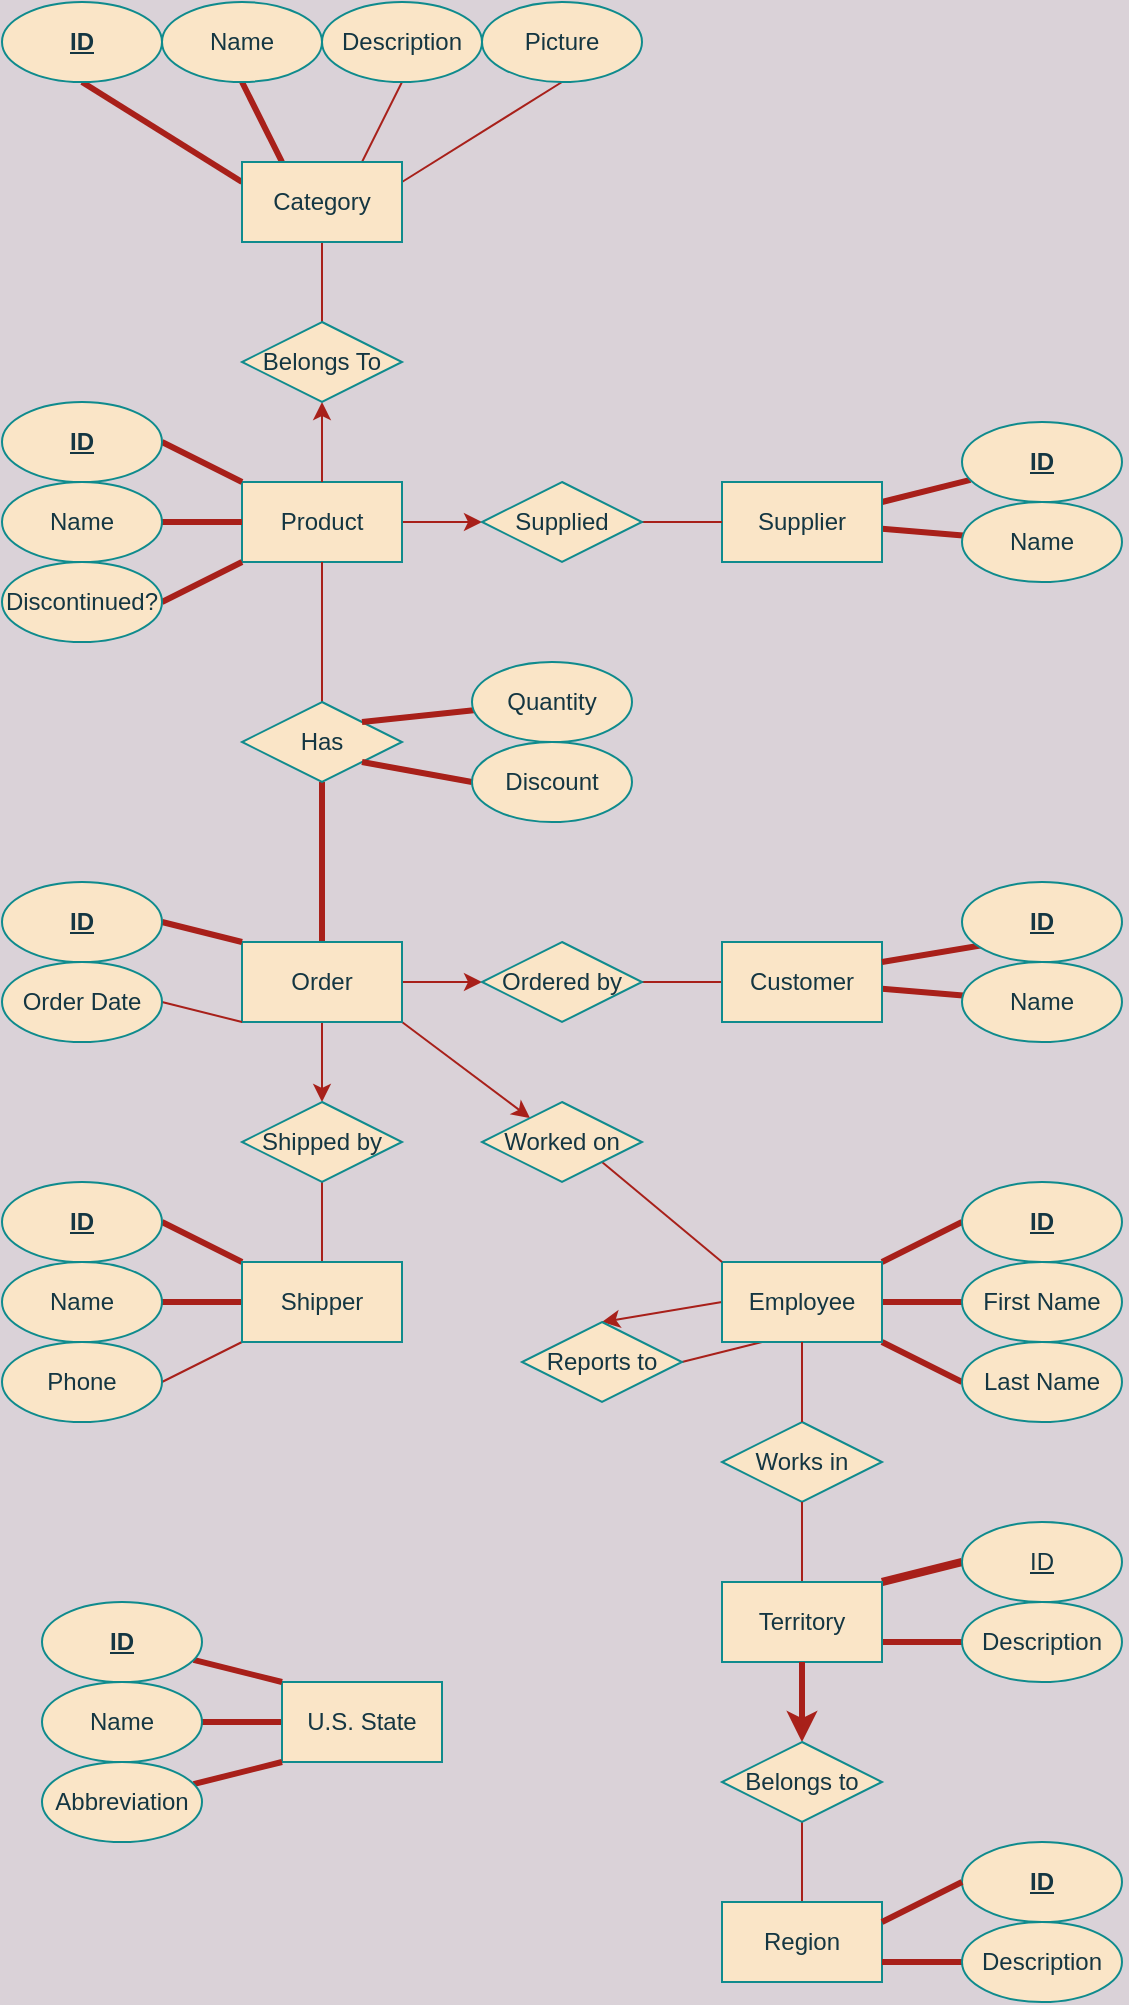 <mxfile>
    <diagram id="SIc_my327JXkKtdNBkHx" name="Page-1">
        <mxGraphModel dx="1452" dy="1822" grid="1" gridSize="10" guides="1" tooltips="1" connect="1" arrows="1" fold="1" page="0" pageScale="1" pageWidth="850" pageHeight="1100" background="#DAD2D8" math="0" shadow="0">
            <root>
                <mxCell id="0"/>
                <mxCell id="1" parent="0"/>
                <mxCell id="254" value="" style="edgeStyle=orthogonalEdgeStyle;rounded=0;orthogonalLoop=1;jettySize=auto;html=1;startArrow=none;startFill=0;endArrow=classic;endFill=1;strokeWidth=1;labelBackgroundColor=#DAD2D8;strokeColor=#A8201A;fontColor=#143642;" parent="1" source="72" target="230" edge="1">
                    <mxGeometry relative="1" as="geometry"/>
                </mxCell>
                <mxCell id="72" value="Product" style="rounded=0;whiteSpace=wrap;html=1;fillColor=#FAE5C7;strokeColor=#0F8B8D;fontColor=#143642;" parent="1" vertex="1">
                    <mxGeometry x="-480" y="-830" width="80" height="40" as="geometry"/>
                </mxCell>
                <mxCell id="84" style="edgeStyle=none;rounded=0;orthogonalLoop=1;jettySize=auto;html=1;exitX=1;exitY=0.5;exitDx=0;exitDy=0;entryX=0;entryY=0;entryDx=0;entryDy=0;startArrow=none;startFill=0;endArrow=none;endFill=0;strokeColor=#A8201A;strokeWidth=3;labelBackgroundColor=#DAD2D8;fontColor=#143642;" parent="1" source="79" target="72" edge="1">
                    <mxGeometry relative="1" as="geometry"/>
                </mxCell>
                <mxCell id="79" value="&lt;u&gt;&lt;b&gt;ID&lt;/b&gt;&lt;/u&gt;" style="ellipse;whiteSpace=wrap;html=1;fillColor=#FAE5C7;strokeColor=#0F8B8D;fontColor=#143642;" parent="1" vertex="1">
                    <mxGeometry x="-600" y="-870" width="80" height="40" as="geometry"/>
                </mxCell>
                <mxCell id="83" style="edgeStyle=none;rounded=0;orthogonalLoop=1;jettySize=auto;html=1;exitX=1;exitY=0.5;exitDx=0;exitDy=0;entryX=0;entryY=1;entryDx=0;entryDy=0;startArrow=none;startFill=0;endArrow=none;endFill=0;strokeColor=#A8201A;strokeWidth=3;labelBackgroundColor=#DAD2D8;fontColor=#143642;" parent="1" source="80" target="72" edge="1">
                    <mxGeometry relative="1" as="geometry"/>
                </mxCell>
                <mxCell id="80" value="Discontinued?" style="ellipse;whiteSpace=wrap;html=1;fillColor=#FAE5C7;strokeColor=#0F8B8D;fontColor=#143642;" parent="1" vertex="1">
                    <mxGeometry x="-600" y="-790" width="80" height="40" as="geometry"/>
                </mxCell>
                <mxCell id="82" style="edgeStyle=none;rounded=0;orthogonalLoop=1;jettySize=auto;html=1;exitX=1;exitY=0.5;exitDx=0;exitDy=0;entryX=0;entryY=0.5;entryDx=0;entryDy=0;startArrow=none;startFill=0;endArrow=none;endFill=0;strokeColor=#A8201A;strokeWidth=3;labelBackgroundColor=#DAD2D8;fontColor=#143642;" parent="1" source="81" target="72" edge="1">
                    <mxGeometry relative="1" as="geometry"/>
                </mxCell>
                <mxCell id="81" value="Name" style="ellipse;whiteSpace=wrap;html=1;fillColor=#FAE5C7;strokeColor=#0F8B8D;fontColor=#143642;" parent="1" vertex="1">
                    <mxGeometry x="-600" y="-830" width="80" height="40" as="geometry"/>
                </mxCell>
                <mxCell id="115" value="" style="edgeStyle=orthogonalEdgeStyle;rounded=0;orthogonalLoop=1;jettySize=auto;html=1;endArrow=none;endFill=0;startArrow=classic;startFill=1;labelBackgroundColor=#DAD2D8;strokeColor=#A8201A;fontColor=#143642;" parent="1" source="93" target="72" edge="1">
                    <mxGeometry relative="1" as="geometry"/>
                </mxCell>
                <mxCell id="116" value="" style="edgeStyle=orthogonalEdgeStyle;rounded=0;orthogonalLoop=1;jettySize=auto;html=1;endArrow=none;endFill=0;labelBackgroundColor=#DAD2D8;strokeColor=#A8201A;fontColor=#143642;" parent="1" source="93" target="95" edge="1">
                    <mxGeometry relative="1" as="geometry"/>
                </mxCell>
                <mxCell id="93" value="Belongs To" style="rhombus;whiteSpace=wrap;html=1;fillColor=#FAE5C7;strokeColor=#0F8B8D;fontColor=#143642;" parent="1" vertex="1">
                    <mxGeometry x="-480" y="-910" width="80" height="40" as="geometry"/>
                </mxCell>
                <mxCell id="100" style="edgeStyle=none;rounded=0;orthogonalLoop=1;jettySize=auto;html=1;exitX=0.25;exitY=0;exitDx=0;exitDy=0;entryX=0.5;entryY=1;entryDx=0;entryDy=0;startArrow=none;startFill=0;endArrow=none;endFill=0;strokeColor=#A8201A;strokeWidth=3;labelBackgroundColor=#DAD2D8;fontColor=#143642;" parent="1" source="95" target="98" edge="1">
                    <mxGeometry relative="1" as="geometry"/>
                </mxCell>
                <mxCell id="101" style="edgeStyle=none;rounded=0;orthogonalLoop=1;jettySize=auto;html=1;exitX=0.75;exitY=0;exitDx=0;exitDy=0;entryX=0.5;entryY=1;entryDx=0;entryDy=0;startArrow=none;startFill=0;endArrow=none;endFill=0;strokeColor=#A8201A;strokeWidth=1;labelBackgroundColor=#DAD2D8;fontColor=#143642;" parent="1" source="95" target="97" edge="1">
                    <mxGeometry relative="1" as="geometry"/>
                </mxCell>
                <mxCell id="102" style="edgeStyle=none;rounded=0;orthogonalLoop=1;jettySize=auto;html=1;exitX=1;exitY=0.25;exitDx=0;exitDy=0;entryX=0.5;entryY=1;entryDx=0;entryDy=0;startArrow=none;startFill=0;endArrow=none;endFill=0;strokeColor=#A8201A;strokeWidth=1;labelBackgroundColor=#DAD2D8;fontColor=#143642;" parent="1" source="95" target="99" edge="1">
                    <mxGeometry relative="1" as="geometry"/>
                </mxCell>
                <mxCell id="103" style="edgeStyle=none;rounded=0;orthogonalLoop=1;jettySize=auto;html=1;exitX=0;exitY=0.25;exitDx=0;exitDy=0;entryX=0.5;entryY=1;entryDx=0;entryDy=0;startArrow=none;startFill=0;endArrow=none;endFill=0;strokeColor=#A8201A;strokeWidth=3;labelBackgroundColor=#DAD2D8;fontColor=#143642;" parent="1" source="95" target="96" edge="1">
                    <mxGeometry relative="1" as="geometry"/>
                </mxCell>
                <mxCell id="95" value="Category" style="rounded=0;whiteSpace=wrap;html=1;fillColor=#FAE5C7;strokeColor=#0F8B8D;fontColor=#143642;" parent="1" vertex="1">
                    <mxGeometry x="-480" y="-990" width="80" height="40" as="geometry"/>
                </mxCell>
                <mxCell id="96" value="&lt;u&gt;&lt;b&gt;ID&lt;/b&gt;&lt;/u&gt;" style="ellipse;whiteSpace=wrap;html=1;fillColor=#FAE5C7;strokeColor=#0F8B8D;fontColor=#143642;" parent="1" vertex="1">
                    <mxGeometry x="-600" y="-1070" width="80" height="40" as="geometry"/>
                </mxCell>
                <mxCell id="97" value="Description" style="ellipse;whiteSpace=wrap;html=1;fillColor=#FAE5C7;strokeColor=#0F8B8D;fontColor=#143642;" parent="1" vertex="1">
                    <mxGeometry x="-440" y="-1070" width="80" height="40" as="geometry"/>
                </mxCell>
                <mxCell id="98" value="Name" style="ellipse;whiteSpace=wrap;html=1;fillColor=#FAE5C7;strokeColor=#0F8B8D;fontColor=#143642;" parent="1" vertex="1">
                    <mxGeometry x="-520" y="-1070" width="80" height="40" as="geometry"/>
                </mxCell>
                <mxCell id="99" value="Picture" style="ellipse;whiteSpace=wrap;html=1;fillColor=#FAE5C7;strokeColor=#0F8B8D;fontColor=#143642;" parent="1" vertex="1">
                    <mxGeometry x="-360" y="-1070" width="80" height="40" as="geometry"/>
                </mxCell>
                <mxCell id="201" value="" style="edgeStyle=orthogonalEdgeStyle;rounded=0;orthogonalLoop=1;jettySize=auto;html=1;endArrow=none;endFill=0;strokeWidth=1;labelBackgroundColor=#DAD2D8;strokeColor=#A8201A;fontColor=#143642;" parent="1" source="121" target="135" edge="1">
                    <mxGeometry relative="1" as="geometry"/>
                </mxCell>
                <mxCell id="225" value="" style="edgeStyle=none;rounded=0;orthogonalLoop=1;jettySize=auto;html=1;endArrow=none;endFill=0;strokeWidth=3;labelBackgroundColor=#DAD2D8;strokeColor=#A8201A;fontColor=#143642;" parent="1" source="121" target="127" edge="1">
                    <mxGeometry relative="1" as="geometry"/>
                </mxCell>
                <mxCell id="121" value="Customer" style="rounded=0;whiteSpace=wrap;html=1;fillColor=#FAE5C7;strokeColor=#0F8B8D;fontColor=#143642;" parent="1" vertex="1">
                    <mxGeometry x="-240" y="-600" width="80" height="40" as="geometry"/>
                </mxCell>
                <mxCell id="122" style="edgeStyle=none;rounded=0;orthogonalLoop=1;jettySize=auto;html=1;exitX=1;exitY=0.5;exitDx=0;exitDy=0;entryX=1;entryY=0.25;entryDx=0;entryDy=0;startArrow=none;startFill=0;endArrow=none;endFill=0;strokeColor=#A8201A;strokeWidth=3;labelBackgroundColor=#DAD2D8;fontColor=#143642;" parent="1" source="123" target="121" edge="1">
                    <mxGeometry relative="1" as="geometry"/>
                </mxCell>
                <mxCell id="123" value="&lt;u&gt;&lt;b&gt;ID&lt;/b&gt;&lt;/u&gt;" style="ellipse;whiteSpace=wrap;html=1;fillColor=#FAE5C7;strokeColor=#0F8B8D;fontColor=#143642;" parent="1" vertex="1">
                    <mxGeometry x="-120" y="-630" width="80" height="40" as="geometry"/>
                </mxCell>
                <mxCell id="127" value="Name" style="ellipse;whiteSpace=wrap;html=1;fillColor=#FAE5C7;strokeColor=#0F8B8D;fontColor=#143642;" parent="1" vertex="1">
                    <mxGeometry x="-120" y="-590" width="80" height="40" as="geometry"/>
                </mxCell>
                <mxCell id="205" value="" style="edgeStyle=orthogonalEdgeStyle;rounded=0;orthogonalLoop=1;jettySize=auto;html=1;endArrow=classic;endFill=1;strokeWidth=1;startArrow=none;startFill=0;labelBackgroundColor=#DAD2D8;strokeColor=#A8201A;fontColor=#143642;" parent="1" source="129" target="204" edge="1">
                    <mxGeometry relative="1" as="geometry"/>
                </mxCell>
                <mxCell id="210" style="rounded=0;orthogonalLoop=1;jettySize=auto;html=1;exitX=1;exitY=1;exitDx=0;exitDy=0;endArrow=classic;endFill=1;strokeWidth=1;labelBackgroundColor=#DAD2D8;strokeColor=#A8201A;fontColor=#143642;" parent="1" source="129" target="207" edge="1">
                    <mxGeometry relative="1" as="geometry"/>
                </mxCell>
                <mxCell id="213" value="" style="edgeStyle=orthogonalEdgeStyle;rounded=0;orthogonalLoop=1;jettySize=auto;html=1;startArrow=none;startFill=0;endArrow=none;endFill=0;strokeWidth=3;labelBackgroundColor=#DAD2D8;strokeColor=#A8201A;fontColor=#143642;" parent="1" source="129" target="212" edge="1">
                    <mxGeometry relative="1" as="geometry"/>
                </mxCell>
                <mxCell id="238" value="" style="edgeStyle=none;rounded=0;orthogonalLoop=1;jettySize=auto;html=1;endArrow=classic;endFill=1;strokeWidth=1;labelBackgroundColor=#DAD2D8;strokeColor=#A8201A;fontColor=#143642;" parent="1" source="129" target="135" edge="1">
                    <mxGeometry relative="1" as="geometry"/>
                </mxCell>
                <mxCell id="129" value="Order" style="rounded=0;whiteSpace=wrap;html=1;fillColor=#FAE5C7;strokeColor=#0F8B8D;fontColor=#143642;" parent="1" vertex="1">
                    <mxGeometry x="-480" y="-600" width="80" height="40" as="geometry"/>
                </mxCell>
                <mxCell id="130" style="edgeStyle=none;rounded=0;orthogonalLoop=1;jettySize=auto;html=1;exitX=1;exitY=0.5;exitDx=0;exitDy=0;startArrow=none;startFill=0;endArrow=none;endFill=0;strokeColor=#A8201A;strokeWidth=3;entryX=0;entryY=0;entryDx=0;entryDy=0;labelBackgroundColor=#DAD2D8;fontColor=#143642;" parent="1" source="131" target="129" edge="1">
                    <mxGeometry relative="1" as="geometry">
                        <mxPoint x="-480" y="-600" as="targetPoint"/>
                    </mxGeometry>
                </mxCell>
                <mxCell id="131" value="&lt;u&gt;&lt;b&gt;ID&lt;/b&gt;&lt;/u&gt;" style="ellipse;whiteSpace=wrap;html=1;fillColor=#FAE5C7;strokeColor=#0F8B8D;fontColor=#143642;" parent="1" vertex="1">
                    <mxGeometry x="-600" y="-630" width="80" height="40" as="geometry"/>
                </mxCell>
                <mxCell id="253" style="edgeStyle=none;rounded=0;orthogonalLoop=1;jettySize=auto;html=1;entryX=0;entryY=1;entryDx=0;entryDy=0;endArrow=none;endFill=0;strokeWidth=1;exitX=1;exitY=0.5;exitDx=0;exitDy=0;labelBackgroundColor=#DAD2D8;strokeColor=#A8201A;fontColor=#143642;" parent="1" source="133" target="129" edge="1">
                    <mxGeometry relative="1" as="geometry"/>
                </mxCell>
                <mxCell id="133" value="Order Date" style="ellipse;whiteSpace=wrap;html=1;fillColor=#FAE5C7;strokeColor=#0F8B8D;fontColor=#143642;" parent="1" vertex="1">
                    <mxGeometry x="-600" y="-590" width="80" height="40" as="geometry"/>
                </mxCell>
                <mxCell id="206" value="" style="edgeStyle=none;rounded=0;orthogonalLoop=1;jettySize=auto;html=1;endArrow=none;endFill=0;strokeWidth=1;labelBackgroundColor=#DAD2D8;strokeColor=#A8201A;fontColor=#143642;" parent="1" source="136" target="204" edge="1">
                    <mxGeometry relative="1" as="geometry"/>
                </mxCell>
                <mxCell id="242" value="" style="edgeStyle=none;rounded=0;orthogonalLoop=1;jettySize=auto;html=1;endArrow=none;endFill=0;strokeWidth=3;labelBackgroundColor=#DAD2D8;strokeColor=#A8201A;fontColor=#143642;" parent="1" source="138" target="136" edge="1">
                    <mxGeometry relative="1" as="geometry"/>
                </mxCell>
                <mxCell id="138" value="Name" style="ellipse;whiteSpace=wrap;html=1;fillColor=#FAE5C7;strokeColor=#0F8B8D;fontColor=#143642;" parent="1" vertex="1">
                    <mxGeometry x="-600" y="-440" width="80" height="40" as="geometry"/>
                </mxCell>
                <mxCell id="141" style="edgeStyle=none;rounded=0;orthogonalLoop=1;jettySize=auto;html=1;exitX=1;exitY=0.5;exitDx=0;exitDy=0;entryX=0;entryY=1;entryDx=0;entryDy=0;startArrow=none;startFill=0;endArrow=none;endFill=0;strokeColor=#A8201A;strokeWidth=1;labelBackgroundColor=#DAD2D8;fontColor=#143642;" parent="1" source="142" target="136" edge="1">
                    <mxGeometry relative="1" as="geometry"/>
                </mxCell>
                <mxCell id="142" value="Phone" style="ellipse;whiteSpace=wrap;html=1;fillColor=#FAE5C7;strokeColor=#0F8B8D;fontColor=#143642;" parent="1" vertex="1">
                    <mxGeometry x="-600" y="-400" width="80" height="40" as="geometry"/>
                </mxCell>
                <mxCell id="245" value="" style="edgeStyle=none;rounded=0;orthogonalLoop=1;jettySize=auto;html=1;endArrow=none;endFill=0;strokeWidth=3;exitX=0;exitY=0.5;exitDx=0;exitDy=0;labelBackgroundColor=#DAD2D8;strokeColor=#A8201A;fontColor=#143642;" parent="1" source="146" target="144" edge="1">
                    <mxGeometry relative="1" as="geometry"/>
                </mxCell>
                <mxCell id="146" value="&lt;u&gt;&lt;b&gt;ID&lt;/b&gt;&lt;/u&gt;" style="ellipse;whiteSpace=wrap;html=1;fillColor=#FAE5C7;strokeColor=#0F8B8D;fontColor=#143642;" parent="1" vertex="1">
                    <mxGeometry x="-120" y="-480" width="80" height="40" as="geometry"/>
                </mxCell>
                <mxCell id="247" style="edgeStyle=none;rounded=0;orthogonalLoop=1;jettySize=auto;html=1;entryX=1;entryY=1;entryDx=0;entryDy=0;endArrow=none;endFill=0;strokeWidth=3;exitX=0;exitY=0.5;exitDx=0;exitDy=0;labelBackgroundColor=#DAD2D8;strokeColor=#A8201A;fontColor=#143642;" parent="1" source="148" target="144" edge="1">
                    <mxGeometry relative="1" as="geometry"/>
                </mxCell>
                <mxCell id="148" value="Last Name" style="ellipse;whiteSpace=wrap;html=1;fillColor=#FAE5C7;strokeColor=#0F8B8D;fontColor=#143642;" parent="1" vertex="1">
                    <mxGeometry x="-120" y="-400" width="80" height="40" as="geometry"/>
                </mxCell>
                <mxCell id="149" style="edgeStyle=none;rounded=0;orthogonalLoop=1;jettySize=auto;html=1;exitX=1;exitY=0.5;exitDx=0;exitDy=0;startArrow=none;startFill=0;endArrow=none;endFill=0;strokeColor=#A8201A;strokeWidth=3;entryX=1;entryY=0.5;entryDx=0;entryDy=0;labelBackgroundColor=#DAD2D8;fontColor=#143642;" parent="1" source="150" target="144" edge="1">
                    <mxGeometry relative="1" as="geometry">
                        <mxPoint x="-155" y="-420" as="targetPoint"/>
                    </mxGeometry>
                </mxCell>
                <mxCell id="150" value="First Name" style="ellipse;whiteSpace=wrap;html=1;fillColor=#FAE5C7;strokeColor=#0F8B8D;fontColor=#143642;" parent="1" vertex="1">
                    <mxGeometry x="-120" y="-440" width="80" height="40" as="geometry"/>
                </mxCell>
                <mxCell id="227" value="" style="edgeStyle=none;rounded=0;orthogonalLoop=1;jettySize=auto;html=1;endArrow=none;endFill=0;strokeWidth=3;labelBackgroundColor=#DAD2D8;strokeColor=#A8201A;fontColor=#143642;" parent="1" source="152" target="154" edge="1">
                    <mxGeometry relative="1" as="geometry"/>
                </mxCell>
                <mxCell id="234" value="" style="edgeStyle=none;rounded=0;orthogonalLoop=1;jettySize=auto;html=1;endArrow=none;endFill=0;strokeWidth=3;labelBackgroundColor=#DAD2D8;strokeColor=#A8201A;fontColor=#143642;" parent="1" source="152" target="233" edge="1">
                    <mxGeometry relative="1" as="geometry"/>
                </mxCell>
                <mxCell id="152" value="Supplier" style="rounded=0;whiteSpace=wrap;html=1;fillColor=#FAE5C7;strokeColor=#0F8B8D;fontColor=#143642;" parent="1" vertex="1">
                    <mxGeometry x="-240" y="-830" width="80" height="40" as="geometry"/>
                </mxCell>
                <mxCell id="154" value="&lt;u&gt;&lt;b&gt;ID&lt;/b&gt;&lt;/u&gt;" style="ellipse;whiteSpace=wrap;html=1;fillColor=#FAE5C7;strokeColor=#0F8B8D;fontColor=#143642;" parent="1" vertex="1">
                    <mxGeometry x="-120" y="-860" width="80" height="40" as="geometry"/>
                </mxCell>
                <mxCell id="195" style="edgeStyle=orthogonalEdgeStyle;rounded=0;orthogonalLoop=1;jettySize=auto;html=1;endArrow=none;endFill=0;strokeWidth=3;labelBackgroundColor=#DAD2D8;strokeColor=#A8201A;fontColor=#143642;" parent="1" source="158" target="179" edge="1">
                    <mxGeometry relative="1" as="geometry"/>
                </mxCell>
                <mxCell id="188" style="rounded=0;orthogonalLoop=1;jettySize=auto;html=1;exitX=1;exitY=0;exitDx=0;exitDy=0;entryX=0;entryY=0.5;entryDx=0;entryDy=0;endArrow=none;endFill=0;strokeWidth=4;labelBackgroundColor=#DAD2D8;strokeColor=#A8201A;fontColor=#143642;" parent="1" source="160" target="185" edge="1">
                    <mxGeometry relative="1" as="geometry"/>
                </mxCell>
                <mxCell id="163" style="edgeStyle=none;rounded=0;orthogonalLoop=1;jettySize=auto;html=1;exitX=0;exitY=0.5;exitDx=0;exitDy=0;entryX=1;entryY=0.75;entryDx=0;entryDy=0;startArrow=none;startFill=0;endArrow=none;endFill=0;strokeColor=#A8201A;strokeWidth=3;labelBackgroundColor=#DAD2D8;fontColor=#143642;" parent="1" source="164" target="160" edge="1">
                    <mxGeometry relative="1" as="geometry"/>
                </mxCell>
                <mxCell id="164" value="Description" style="ellipse;whiteSpace=wrap;html=1;fillColor=#FAE5C7;strokeColor=#0F8B8D;fontColor=#143642;" parent="1" vertex="1">
                    <mxGeometry x="-120" y="-270" width="80" height="40" as="geometry"/>
                </mxCell>
                <mxCell id="221" value="" style="edgeStyle=none;rounded=0;orthogonalLoop=1;jettySize=auto;html=1;endArrow=none;endFill=0;strokeWidth=1;labelBackgroundColor=#DAD2D8;strokeColor=#A8201A;fontColor=#143642;" parent="1" source="169" target="216" edge="1">
                    <mxGeometry relative="1" as="geometry"/>
                </mxCell>
                <mxCell id="169" value="Region" style="rounded=0;whiteSpace=wrap;html=1;fillColor=#FAE5C7;strokeColor=#0F8B8D;fontColor=#143642;" parent="1" vertex="1">
                    <mxGeometry x="-240" y="-120" width="80" height="40" as="geometry"/>
                </mxCell>
                <mxCell id="239" style="rounded=0;orthogonalLoop=1;jettySize=auto;html=1;exitX=0;exitY=0.5;exitDx=0;exitDy=0;entryX=0.5;entryY=0;entryDx=0;entryDy=0;endArrow=classic;endFill=1;strokeWidth=1;startArrow=none;startFill=0;labelBackgroundColor=#DAD2D8;strokeColor=#A8201A;fontColor=#143642;" parent="1" source="144" target="235" edge="1">
                    <mxGeometry relative="1" as="geometry"/>
                </mxCell>
                <mxCell id="241" style="rounded=0;orthogonalLoop=1;jettySize=auto;html=1;exitX=0.25;exitY=1;exitDx=0;exitDy=0;entryX=1;entryY=0.5;entryDx=0;entryDy=0;startArrow=none;startFill=0;endArrow=none;endFill=0;labelBackgroundColor=#DAD2D8;strokeColor=#A8201A;fontColor=#143642;" parent="1" source="144" target="235" edge="1">
                    <mxGeometry relative="1" as="geometry"/>
                </mxCell>
                <mxCell id="144" value="Employee" style="rounded=0;whiteSpace=wrap;html=1;fillColor=#FAE5C7;strokeColor=#0F8B8D;fontColor=#143642;" parent="1" vertex="1">
                    <mxGeometry x="-240" y="-440" width="80" height="40" as="geometry"/>
                </mxCell>
                <mxCell id="178" value="" style="rounded=0;orthogonalLoop=1;jettySize=auto;html=1;endArrow=none;endFill=0;strokeWidth=3;exitX=1;exitY=0.5;exitDx=0;exitDy=0;entryX=1;entryY=0.75;entryDx=0;entryDy=0;labelBackgroundColor=#DAD2D8;strokeColor=#A8201A;fontColor=#143642;" parent="1" source="171" target="169" edge="1">
                    <mxGeometry relative="1" as="geometry"/>
                </mxCell>
                <mxCell id="179" value="U.S. State" style="rounded=0;whiteSpace=wrap;html=1;fillColor=#FAE5C7;strokeColor=#0F8B8D;fontColor=#143642;" parent="1" vertex="1">
                    <mxGeometry x="-460" y="-230" width="80" height="40" as="geometry"/>
                </mxCell>
                <mxCell id="171" value="Description" style="ellipse;whiteSpace=wrap;html=1;fillColor=#FAE5C7;strokeColor=#0F8B8D;fontColor=#143642;" parent="1" vertex="1">
                    <mxGeometry x="-120" y="-110" width="80" height="40" as="geometry"/>
                </mxCell>
                <mxCell id="196" style="rounded=0;orthogonalLoop=1;jettySize=auto;html=1;entryX=0;entryY=1;entryDx=0;entryDy=0;endArrow=none;endFill=0;strokeWidth=3;labelBackgroundColor=#DAD2D8;strokeColor=#A8201A;fontColor=#143642;" parent="1" source="182" target="179" edge="1">
                    <mxGeometry relative="1" as="geometry"/>
                </mxCell>
                <mxCell id="211" style="rounded=0;orthogonalLoop=1;jettySize=auto;html=1;exitX=1;exitY=1;exitDx=0;exitDy=0;entryX=0;entryY=0;entryDx=0;entryDy=0;endArrow=none;endFill=0;strokeWidth=1;labelBackgroundColor=#DAD2D8;strokeColor=#A8201A;fontColor=#143642;" parent="1" source="207" target="144" edge="1">
                    <mxGeometry relative="1" as="geometry"/>
                </mxCell>
                <mxCell id="207" value="Worked on" style="rhombus;whiteSpace=wrap;html=1;fillColor=#FAE5C7;strokeColor=#0F8B8D;fontColor=#143642;" parent="1" vertex="1">
                    <mxGeometry x="-360" y="-520" width="80" height="40" as="geometry"/>
                </mxCell>
                <mxCell id="182" value="Abbreviation" style="ellipse;whiteSpace=wrap;html=1;fillColor=#FAE5C7;strokeColor=#0F8B8D;fontColor=#143642;" parent="1" vertex="1">
                    <mxGeometry x="-580" y="-190" width="80" height="40" as="geometry"/>
                </mxCell>
                <mxCell id="198" value="Works in" style="rhombus;whiteSpace=wrap;html=1;fillColor=#FAE5C7;strokeColor=#0F8B8D;fontColor=#143642;" parent="1" vertex="1">
                    <mxGeometry x="-240" y="-360" width="80" height="40" as="geometry"/>
                </mxCell>
                <mxCell id="185" value="&lt;u&gt;ID&lt;/u&gt;" style="ellipse;whiteSpace=wrap;html=1;fillColor=#FAE5C7;strokeColor=#0F8B8D;fontColor=#143642;" parent="1" vertex="1">
                    <mxGeometry x="-120" y="-310" width="80" height="40" as="geometry"/>
                </mxCell>
                <mxCell id="186" style="edgeStyle=none;rounded=0;orthogonalLoop=1;jettySize=auto;html=1;exitX=1;exitY=0.5;exitDx=0;exitDy=0;entryX=0;entryY=0;entryDx=0;entryDy=0;startArrow=none;startFill=0;endArrow=none;endFill=0;strokeColor=#A8201A;strokeWidth=3;labelBackgroundColor=#DAD2D8;fontColor=#143642;" parent="1" source="187" target="136" edge="1">
                    <mxGeometry relative="1" as="geometry">
                        <mxPoint x="-510" y="-480" as="targetPoint"/>
                    </mxGeometry>
                </mxCell>
                <mxCell id="187" value="&lt;u&gt;&lt;b&gt;ID&lt;/b&gt;&lt;/u&gt;" style="ellipse;whiteSpace=wrap;html=1;fillColor=#FAE5C7;strokeColor=#0F8B8D;fontColor=#143642;" parent="1" vertex="1">
                    <mxGeometry x="-600" y="-480" width="80" height="40" as="geometry"/>
                </mxCell>
                <mxCell id="197" style="edgeStyle=none;rounded=0;orthogonalLoop=1;jettySize=auto;html=1;entryX=0;entryY=0;entryDx=0;entryDy=0;endArrow=none;endFill=0;strokeWidth=3;labelBackgroundColor=#DAD2D8;strokeColor=#A8201A;fontColor=#143642;" parent="1" source="190" target="179" edge="1">
                    <mxGeometry relative="1" as="geometry"/>
                </mxCell>
                <mxCell id="204" value="Shipped by" style="rhombus;whiteSpace=wrap;html=1;fillColor=#FAE5C7;strokeColor=#0F8B8D;fontColor=#143642;" parent="1" vertex="1">
                    <mxGeometry x="-480" y="-520" width="80" height="40" as="geometry"/>
                </mxCell>
                <mxCell id="199" style="edgeStyle=orthogonalEdgeStyle;rounded=0;orthogonalLoop=1;jettySize=auto;html=1;exitX=0.5;exitY=0;exitDx=0;exitDy=0;entryX=0.5;entryY=1;entryDx=0;entryDy=0;endArrow=none;endFill=0;strokeWidth=1;labelBackgroundColor=#DAD2D8;strokeColor=#A8201A;fontColor=#143642;" parent="1" source="160" target="198" edge="1">
                    <mxGeometry relative="1" as="geometry"/>
                </mxCell>
                <mxCell id="135" value="Ordered by" style="rhombus;whiteSpace=wrap;html=1;fillColor=#FAE5C7;strokeColor=#0F8B8D;fontColor=#143642;" parent="1" vertex="1">
                    <mxGeometry x="-360" y="-600" width="80" height="40" as="geometry"/>
                </mxCell>
                <mxCell id="202" style="edgeStyle=orthogonalEdgeStyle;rounded=0;orthogonalLoop=1;jettySize=auto;html=1;exitX=0.5;exitY=0;exitDx=0;exitDy=0;entryX=0.5;entryY=1;entryDx=0;entryDy=0;endArrow=none;endFill=0;strokeWidth=1;labelBackgroundColor=#DAD2D8;strokeColor=#A8201A;fontColor=#143642;" parent="1" source="198" target="144" edge="1">
                    <mxGeometry relative="1" as="geometry"/>
                </mxCell>
                <mxCell id="158" value="Name" style="ellipse;whiteSpace=wrap;html=1;fillColor=#FAE5C7;strokeColor=#0F8B8D;fontColor=#143642;" parent="1" vertex="1">
                    <mxGeometry x="-580" y="-230" width="80" height="40" as="geometry"/>
                </mxCell>
                <mxCell id="160" value="Territory" style="rounded=0;whiteSpace=wrap;html=1;fillColor=#FAE5C7;strokeColor=#0F8B8D;fontColor=#143642;" parent="1" vertex="1">
                    <mxGeometry x="-240" y="-280" width="80" height="40" as="geometry"/>
                </mxCell>
                <mxCell id="136" value="Shipper" style="rounded=0;whiteSpace=wrap;html=1;fillColor=#FAE5C7;strokeColor=#0F8B8D;fontColor=#143642;" parent="1" vertex="1">
                    <mxGeometry x="-480" y="-440" width="80" height="40" as="geometry"/>
                </mxCell>
                <mxCell id="208" value="&lt;b&gt;&lt;u&gt;ID&lt;/u&gt;&lt;/b&gt;" style="ellipse;whiteSpace=wrap;html=1;fillColor=#FAE5C7;strokeColor=#0F8B8D;fontColor=#143642;" parent="1" vertex="1">
                    <mxGeometry x="-120" y="-150" width="80" height="40" as="geometry"/>
                </mxCell>
                <mxCell id="209" style="rounded=0;orthogonalLoop=1;jettySize=auto;html=1;entryX=1;entryY=0.25;entryDx=0;entryDy=0;startArrow=none;startFill=0;endArrow=none;endFill=0;strokeWidth=3;exitX=0;exitY=0.5;exitDx=0;exitDy=0;labelBackgroundColor=#DAD2D8;strokeColor=#A8201A;fontColor=#143642;" parent="1" source="208" target="169" edge="1">
                    <mxGeometry relative="1" as="geometry"/>
                </mxCell>
                <mxCell id="190" value="&lt;b&gt;&lt;u&gt;ID&lt;/u&gt;&lt;/b&gt;" style="ellipse;whiteSpace=wrap;html=1;fillColor=#FAE5C7;strokeColor=#0F8B8D;fontColor=#143642;" parent="1" vertex="1">
                    <mxGeometry x="-580" y="-270" width="80" height="40" as="geometry"/>
                </mxCell>
                <mxCell id="215" style="edgeStyle=orthogonalEdgeStyle;rounded=0;orthogonalLoop=1;jettySize=auto;html=1;exitX=0.5;exitY=0;exitDx=0;exitDy=0;entryX=0.5;entryY=1;entryDx=0;entryDy=0;startArrow=none;startFill=0;endArrow=none;endFill=0;strokeWidth=1;labelBackgroundColor=#DAD2D8;strokeColor=#A8201A;fontColor=#143642;" parent="1" source="212" target="72" edge="1">
                    <mxGeometry relative="1" as="geometry">
                        <mxPoint x="-440" y="-750" as="sourcePoint"/>
                    </mxGeometry>
                </mxCell>
                <mxCell id="212" value="Has" style="rhombus;whiteSpace=wrap;html=1;fillColor=#FAE5C7;strokeColor=#0F8B8D;fontColor=#143642;" parent="1" vertex="1">
                    <mxGeometry x="-480" y="-720" width="80" height="40" as="geometry"/>
                </mxCell>
                <mxCell id="218" value="" style="edgeStyle=none;rounded=0;orthogonalLoop=1;jettySize=auto;html=1;endArrow=none;endFill=0;strokeWidth=3;startArrow=classic;startFill=1;labelBackgroundColor=#DAD2D8;strokeColor=#A8201A;fontColor=#143642;" parent="1" source="216" target="160" edge="1">
                    <mxGeometry relative="1" as="geometry"/>
                </mxCell>
                <mxCell id="216" value="Belongs to" style="rhombus;whiteSpace=wrap;html=1;fillColor=#FAE5C7;strokeColor=#0F8B8D;fontColor=#143642;" parent="1" vertex="1">
                    <mxGeometry x="-240" y="-200" width="80" height="40" as="geometry"/>
                </mxCell>
                <mxCell id="255" value="" style="edgeStyle=none;rounded=0;orthogonalLoop=1;jettySize=auto;html=1;endArrow=none;endFill=0;strokeWidth=1;labelBackgroundColor=#DAD2D8;strokeColor=#A8201A;fontColor=#143642;" parent="1" source="230" target="152" edge="1">
                    <mxGeometry relative="1" as="geometry"/>
                </mxCell>
                <mxCell id="230" value="Supplied" style="rhombus;whiteSpace=wrap;html=1;fillColor=#FAE5C7;strokeColor=#0F8B8D;fontColor=#143642;" parent="1" vertex="1">
                    <mxGeometry x="-360" y="-830" width="80" height="40" as="geometry"/>
                </mxCell>
                <mxCell id="233" value="Name" style="ellipse;whiteSpace=wrap;html=1;fillColor=#FAE5C7;strokeColor=#0F8B8D;fontColor=#143642;" parent="1" vertex="1">
                    <mxGeometry x="-120" y="-820" width="80" height="40" as="geometry"/>
                </mxCell>
                <mxCell id="235" value="Reports to" style="rhombus;whiteSpace=wrap;html=1;fillColor=#FAE5C7;strokeColor=#0F8B8D;fontColor=#143642;" parent="1" vertex="1">
                    <mxGeometry x="-340" y="-410" width="80" height="40" as="geometry"/>
                </mxCell>
                <mxCell id="252" style="edgeStyle=none;rounded=0;orthogonalLoop=1;jettySize=auto;html=1;entryX=1;entryY=0;entryDx=0;entryDy=0;endArrow=none;endFill=0;strokeWidth=3;labelBackgroundColor=#DAD2D8;strokeColor=#A8201A;fontColor=#143642;" parent="1" source="248" target="212" edge="1">
                    <mxGeometry relative="1" as="geometry">
                        <mxPoint x="-245" y="-710" as="targetPoint"/>
                    </mxGeometry>
                </mxCell>
                <mxCell id="248" value="Quantity" style="ellipse;whiteSpace=wrap;html=1;fillColor=#FAE5C7;strokeColor=#0F8B8D;fontColor=#143642;" parent="1" vertex="1">
                    <mxGeometry x="-365" y="-740" width="80" height="40" as="geometry"/>
                </mxCell>
                <mxCell id="251" style="rounded=0;orthogonalLoop=1;jettySize=auto;html=1;exitX=0;exitY=0.5;exitDx=0;exitDy=0;startArrow=none;startFill=0;endArrow=none;endFill=0;strokeWidth=3;entryX=1;entryY=1;entryDx=0;entryDy=0;labelBackgroundColor=#DAD2D8;strokeColor=#A8201A;fontColor=#143642;" parent="1" source="250" target="212" edge="1">
                    <mxGeometry relative="1" as="geometry">
                        <mxPoint x="-385" y="-700" as="targetPoint"/>
                    </mxGeometry>
                </mxCell>
                <mxCell id="250" value="Discount" style="ellipse;whiteSpace=wrap;html=1;fillColor=#FAE5C7;strokeColor=#0F8B8D;fontColor=#143642;" parent="1" vertex="1">
                    <mxGeometry x="-365" y="-700" width="80" height="40" as="geometry"/>
                </mxCell>
            </root>
        </mxGraphModel>
    </diagram>
</mxfile>